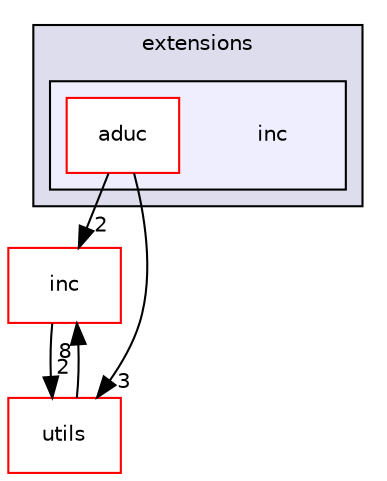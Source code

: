 digraph "src/extensions/inc" {
  compound=true
  node [ fontsize="10", fontname="Helvetica"];
  edge [ labelfontsize="10", labelfontname="Helvetica"];
  subgraph clusterdir_40c73bf2095fd0473b1b85ccdcac2768 {
    graph [ bgcolor="#ddddee", pencolor="black", label="extensions" fontname="Helvetica", fontsize="10", URL="dir_40c73bf2095fd0473b1b85ccdcac2768.html"]
  subgraph clusterdir_5ec935d27ce007f1101fc862d8e60cc5 {
    graph [ bgcolor="#eeeeff", pencolor="black", label="" URL="dir_5ec935d27ce007f1101fc862d8e60cc5.html"];
    dir_5ec935d27ce007f1101fc862d8e60cc5 [shape=plaintext label="inc"];
    dir_8afc72334334f8b43d20f76d9dc7b597 [shape=box label="aduc" color="red" fillcolor="white" style="filled" URL="dir_8afc72334334f8b43d20f76d9dc7b597.html"];
  }
  }
  dir_6bc6ad22483805bbbda55258ad2a62ea [shape=box label="inc" fillcolor="white" style="filled" color="red" URL="dir_6bc6ad22483805bbbda55258ad2a62ea.html"];
  dir_313caf1132e152dd9b58bea13a4052ca [shape=box label="utils" fillcolor="white" style="filled" color="red" URL="dir_313caf1132e152dd9b58bea13a4052ca.html"];
  dir_6bc6ad22483805bbbda55258ad2a62ea->dir_313caf1132e152dd9b58bea13a4052ca [headlabel="2", labeldistance=1.5 headhref="dir_000137_000154.html"];
  dir_8afc72334334f8b43d20f76d9dc7b597->dir_6bc6ad22483805bbbda55258ad2a62ea [headlabel="2", labeldistance=1.5 headhref="dir_000117_000137.html"];
  dir_8afc72334334f8b43d20f76d9dc7b597->dir_313caf1132e152dd9b58bea13a4052ca [headlabel="3", labeldistance=1.5 headhref="dir_000117_000154.html"];
  dir_313caf1132e152dd9b58bea13a4052ca->dir_6bc6ad22483805bbbda55258ad2a62ea [headlabel="8", labeldistance=1.5 headhref="dir_000154_000137.html"];
}
